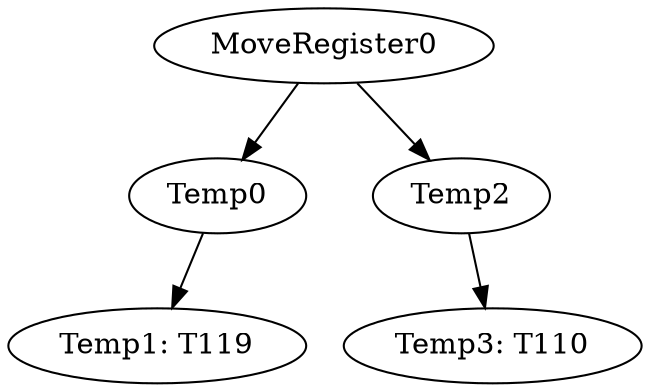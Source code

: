 digraph {
	ordering = out;
	MoveRegister0 -> Temp0;
	MoveRegister0 -> Temp2;
	Temp2 -> "Temp3: T110";
	Temp0 -> "Temp1: T119";
}

